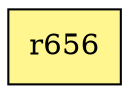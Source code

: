 digraph G {
rankdir=BT;ranksep="2.0";
"r656" [shape=record,fillcolor=khaki1,style=filled,label="{r656}"];
}